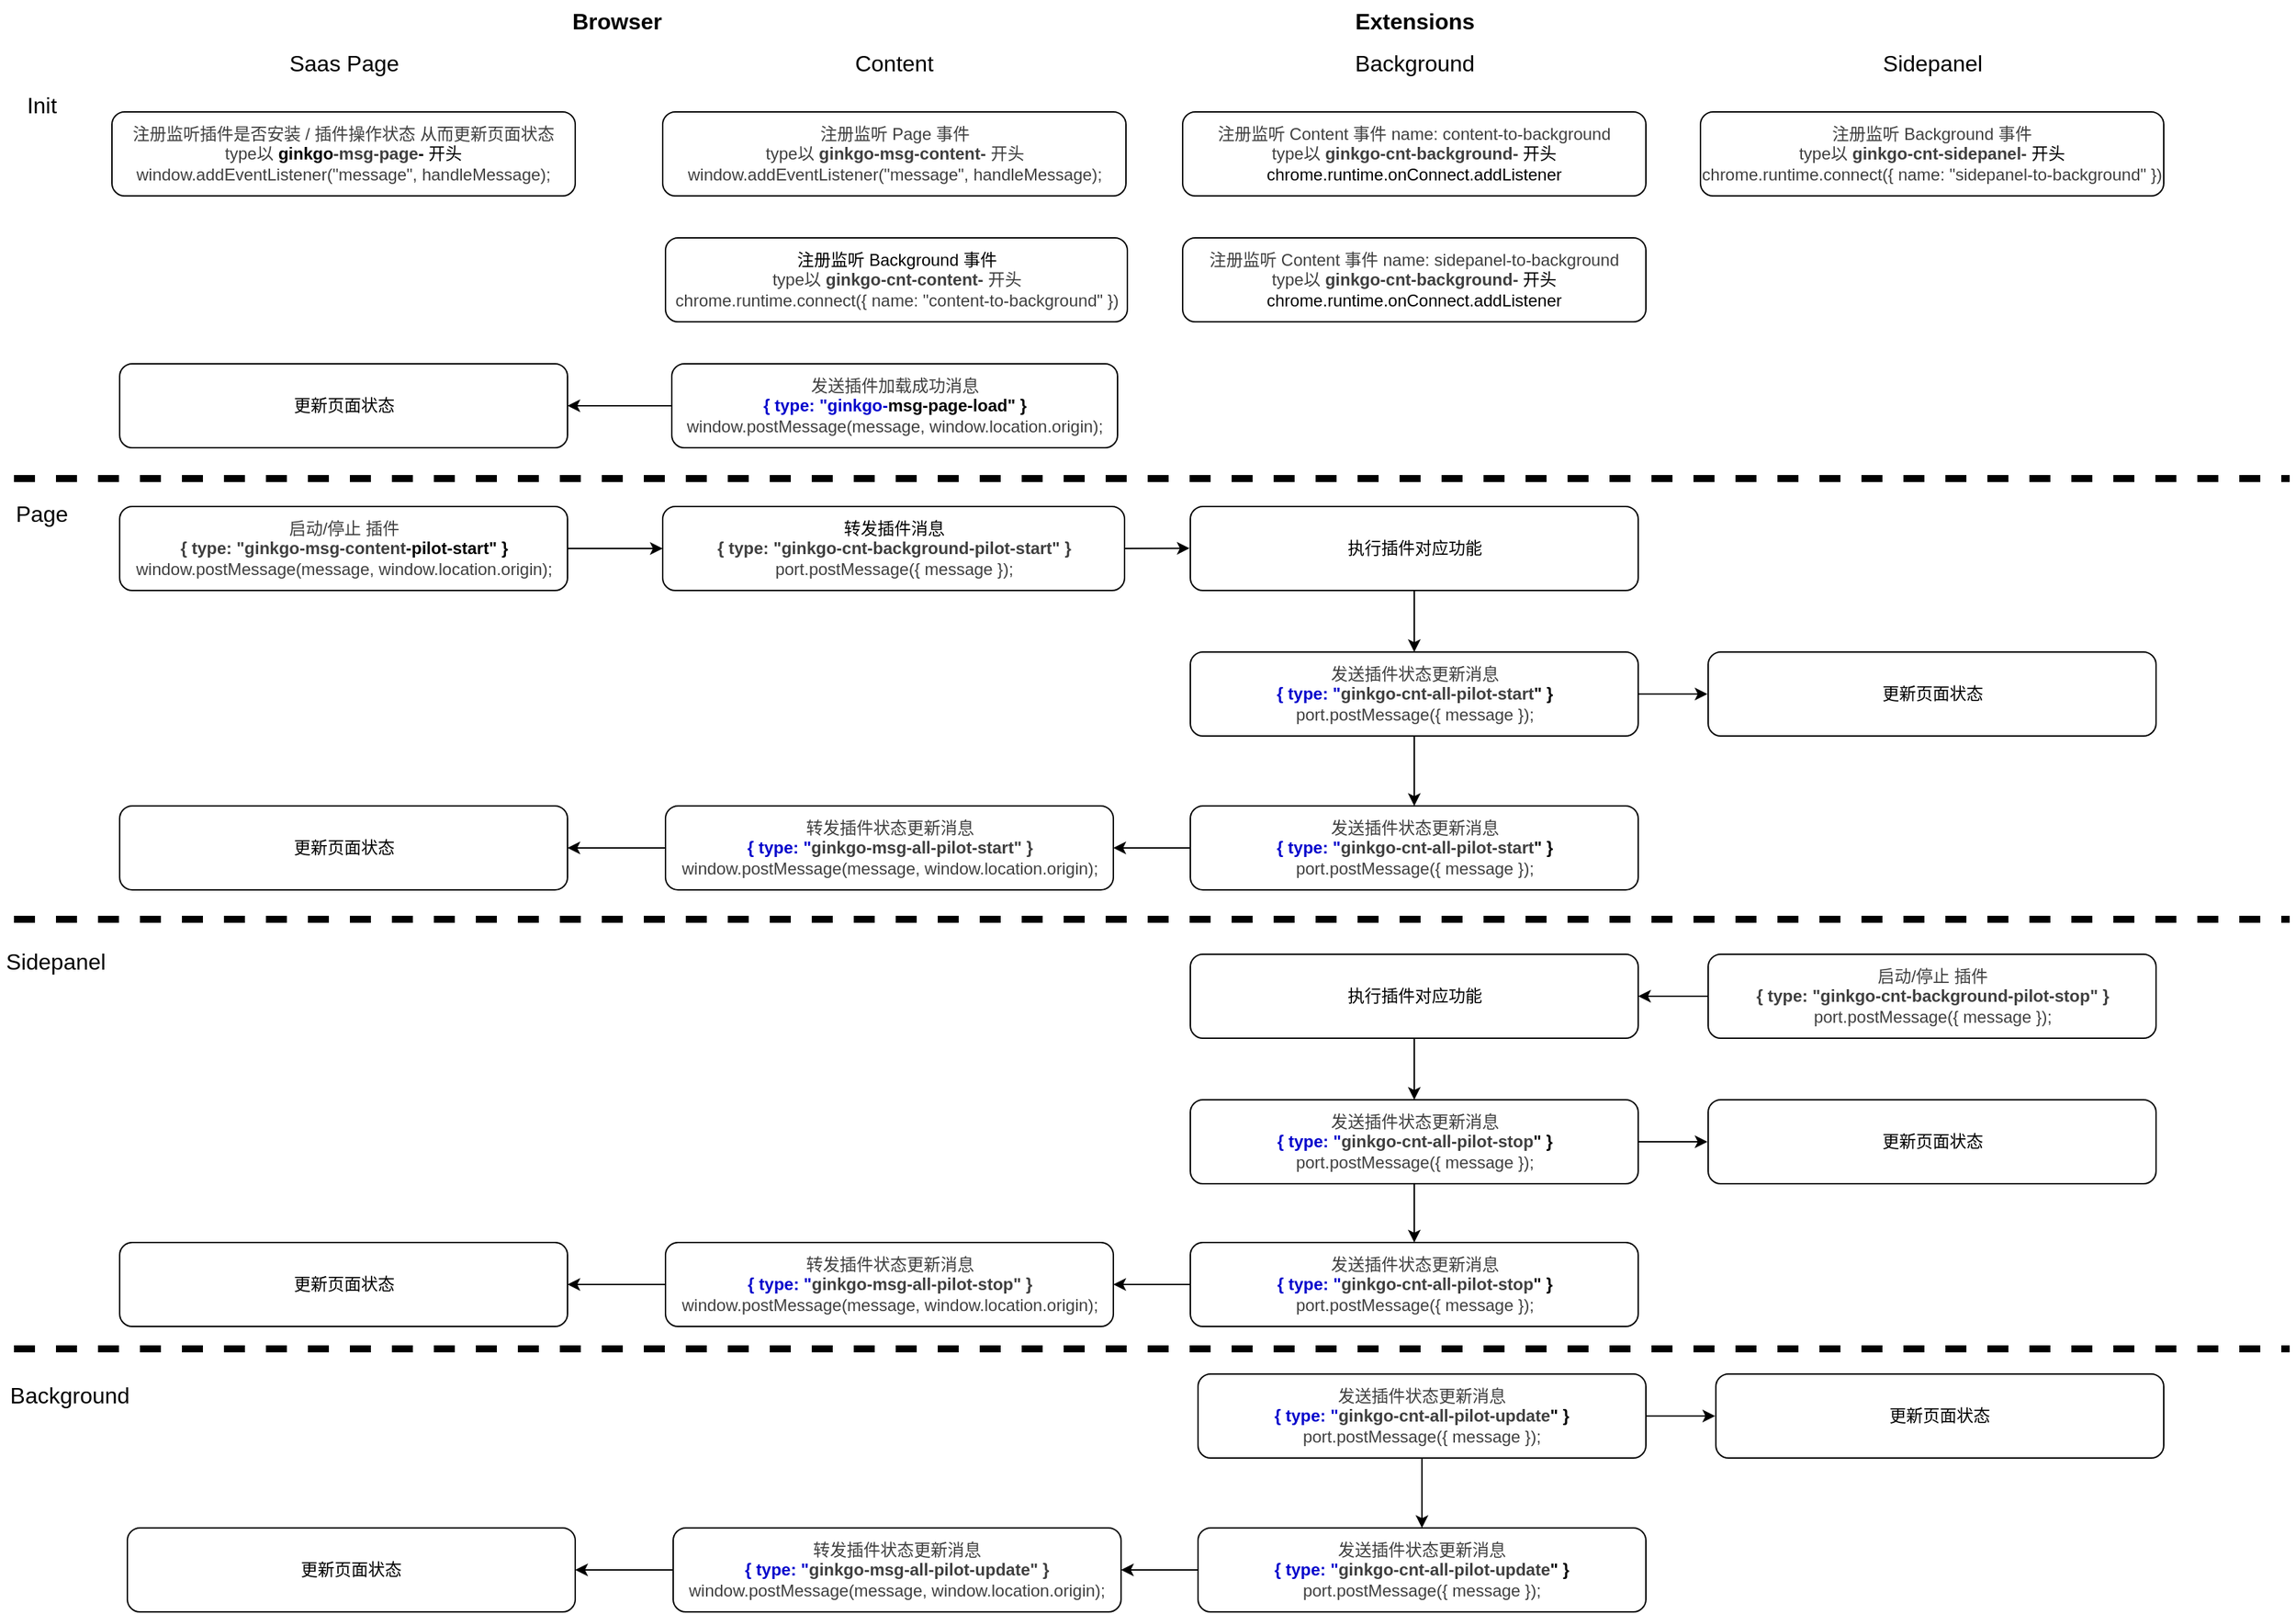 <mxfile>
    <diagram id="raBLTEfR7dI8Dt4Dc0CI" name="Page-1">
        <mxGraphModel dx="851" dy="786" grid="1" gridSize="10" guides="1" tooltips="1" connect="1" arrows="1" fold="1" page="1" pageScale="1" pageWidth="827" pageHeight="1169" math="0" shadow="0">
            <root>
                <mxCell id="0"/>
                <mxCell id="1" parent="0"/>
                <mxCell id="2" value="&lt;font style=&quot;font-size: 16px;&quot;&gt;Saas Page&lt;/font&gt;" style="text;html=1;align=center;verticalAlign=middle;whiteSpace=wrap;rounded=0;" parent="1" vertex="1">
                    <mxGeometry x="185.5" y="38" width="120" height="30" as="geometry"/>
                </mxCell>
                <mxCell id="3" value="&lt;font style=&quot;font-size: 16px;&quot;&gt;Background&lt;/font&gt;" style="text;html=1;align=center;verticalAlign=middle;whiteSpace=wrap;rounded=0;" parent="1" vertex="1">
                    <mxGeometry x="955.5" y="38" width="110" height="30" as="geometry"/>
                </mxCell>
                <mxCell id="4" value="&lt;font style=&quot;font-size: 16px;&quot;&gt;Content&lt;/font&gt;" style="text;html=1;align=center;verticalAlign=middle;whiteSpace=wrap;rounded=0;" parent="1" vertex="1">
                    <mxGeometry x="583.5" y="38" width="110" height="30" as="geometry"/>
                </mxCell>
                <mxCell id="6" value="&lt;div&gt;&lt;span style=&quot;color: rgb(63, 63, 63);&quot;&gt;&lt;font&gt;注册监听 Page 事件&lt;/font&gt;&lt;/span&gt;&lt;/div&gt;&lt;div&gt;&lt;span style=&quot;color: rgb(63, 63, 63);&quot;&gt;&lt;font&gt;&lt;span style=&quot;color: rgb(63, 63, 63);&quot;&gt;type以&amp;nbsp;&lt;/span&gt;&lt;b style=&quot;color: rgb(63, 63, 63); background-color: transparent;&quot;&gt;ginkgo&lt;/b&gt;&lt;/font&gt;&lt;/span&gt;&lt;b style=&quot;background-color: transparent; color: rgb(63, 63, 63);&quot;&gt;-&lt;/b&gt;&lt;b style=&quot;background-color: transparent; color: rgb(63, 63, 63);&quot;&gt;msg-&lt;/b&gt;&lt;span style=&quot;background-color: transparent; color: rgb(63, 63, 63);&quot;&gt;&lt;b style=&quot;color: rgb(63, 63, 63);&quot;&gt;content&lt;/b&gt;&lt;/span&gt;&lt;b style=&quot;background-color: transparent; color: rgb(63, 63, 63);&quot;&gt;-&lt;/b&gt;&lt;span style=&quot;background-color: transparent; color: rgb(63, 63, 63);&quot;&gt;&amp;nbsp;开头&lt;/span&gt;&lt;/div&gt;&lt;span style=&quot;color: rgb(63, 63, 63);&quot;&gt;&lt;font&gt;window.addEventListener(&quot;message&quot;, handleMessage);&lt;/font&gt;&lt;/span&gt;" style="rounded=1;whiteSpace=wrap;html=1;" parent="1" vertex="1">
                    <mxGeometry x="473.5" y="88" width="331" height="60" as="geometry"/>
                </mxCell>
                <mxCell id="26" style="edgeStyle=none;html=1;exitX=1;exitY=0.5;exitDx=0;exitDy=0;entryX=0;entryY=0.5;entryDx=0;entryDy=0;" parent="1" source="8" target="25" edge="1">
                    <mxGeometry relative="1" as="geometry"/>
                </mxCell>
                <mxCell id="8" value="&lt;div&gt;&lt;span style=&quot;color: rgb(63, 63, 63);&quot;&gt;&lt;font&gt;启动/停止 插件&lt;/font&gt;&lt;/span&gt;&lt;/div&gt;&lt;div&gt;&lt;span style=&quot;color: rgb(63, 63, 63);&quot;&gt;&lt;font&gt;&lt;b&gt;{ type: &quot;ginkgo&lt;/b&gt;&lt;/font&gt;&lt;/span&gt;&lt;b style=&quot;background-color: transparent; color: rgb(63, 63, 63);&quot;&gt;-msg&lt;/b&gt;&lt;b style=&quot;background-color: transparent; color: rgb(63, 63, 63);&quot;&gt;-content&lt;/b&gt;&lt;b style=&quot;background-color: transparent;&quot;&gt;-&lt;/b&gt;&lt;span style=&quot;background-color: transparent;&quot;&gt;&lt;b&gt;pilot-&lt;/b&gt;&lt;/span&gt;&lt;b style=&quot;background-color: transparent;&quot;&gt;start&quot; }&lt;/b&gt;&lt;/div&gt;&lt;span style=&quot;color: rgb(63, 63, 63);&quot;&gt;&lt;font&gt;window.postMessage(message, window.location.origin);&lt;/font&gt;&lt;/span&gt;" style="rounded=1;whiteSpace=wrap;html=1;" parent="1" vertex="1">
                    <mxGeometry x="85.5" y="370" width="320" height="60" as="geometry"/>
                </mxCell>
                <mxCell id="9" value="&lt;div&gt;&lt;span style=&quot;color: rgb(63, 63, 63);&quot;&gt;&lt;font&gt;注册监听插件是否安装 / 插件操作状态 从而更新页面状态&lt;/font&gt;&lt;/span&gt;&lt;/div&gt;&lt;div&gt;&lt;span style=&quot;color: rgb(63, 63, 63);&quot;&gt;&lt;font&gt;type以&amp;nbsp;&lt;/font&gt;&lt;/span&gt;&lt;b style=&quot;background-color: transparent;&quot;&gt;ginkgo&lt;/b&gt;&lt;b style=&quot;background-color: transparent; color: rgb(63, 63, 63);&quot;&gt;-msg&lt;/b&gt;&lt;b style=&quot;background-color: transparent; color: rgb(63, 63, 63);&quot;&gt;-page&lt;/b&gt;&lt;b style=&quot;background-color: transparent;&quot;&gt;-&lt;/b&gt;&lt;span style=&quot;background-color: transparent;&quot;&gt;&amp;nbsp;开头&lt;/span&gt;&lt;/div&gt;&lt;span style=&quot;color: rgb(63, 63, 63);&quot;&gt;&lt;font&gt;window.addEventListener(&quot;message&quot;, handleMessage);&lt;/font&gt;&lt;/span&gt;" style="rounded=1;whiteSpace=wrap;html=1;" parent="1" vertex="1">
                    <mxGeometry x="80" y="88" width="331" height="60" as="geometry"/>
                </mxCell>
                <mxCell id="10" value="&lt;div&gt;注册监听 Background 事件&lt;/div&gt;&lt;div&gt;&lt;span style=&quot;color: rgb(63, 63, 63);&quot;&gt;type以&amp;nbsp;&lt;/span&gt;&lt;b style=&quot;background-color: transparent; color: rgb(63, 63, 63);&quot;&gt;ginkgo&lt;/b&gt;&lt;b style=&quot;background-color: transparent; color: rgb(63, 63, 63);&quot;&gt;-&lt;/b&gt;&lt;b style=&quot;background-color: transparent; color: rgb(63, 63, 63);&quot;&gt;cnt-&lt;/b&gt;&lt;b style=&quot;background-color: transparent; color: rgb(63, 63, 63);&quot;&gt;content&lt;/b&gt;&lt;b style=&quot;background-color: transparent; color: rgb(63, 63, 63);&quot;&gt;-&lt;/b&gt;&lt;span style=&quot;background-color: transparent; color: rgb(63, 63, 63);&quot;&gt;&amp;nbsp;开头&lt;/span&gt;&lt;/div&gt;&lt;span style=&quot;color: rgb(63, 63, 63);&quot;&gt;&lt;font&gt;chrome.runtime.connect({ name: &quot;content-to-background&quot; })&lt;/font&gt;&lt;/span&gt;" style="rounded=1;whiteSpace=wrap;html=1;" parent="1" vertex="1">
                    <mxGeometry x="475.5" y="178" width="330" height="60" as="geometry"/>
                </mxCell>
                <mxCell id="13" style="edgeStyle=none;html=1;exitX=0;exitY=0.5;exitDx=0;exitDy=0;entryX=1;entryY=0.5;entryDx=0;entryDy=0;" parent="1" source="14" target="15" edge="1">
                    <mxGeometry relative="1" as="geometry"/>
                </mxCell>
                <mxCell id="14" value="&lt;div&gt;&lt;span style=&quot;color: rgb(63, 63, 63);&quot;&gt;&lt;font&gt;发送插件加载成功消息&lt;/font&gt;&lt;/span&gt;&lt;/div&gt;&lt;div&gt;&lt;font style=&quot;color: rgb(0, 0, 204);&quot;&gt;&lt;font style=&quot;color: rgb(0, 0, 204);&quot;&gt;&lt;b style=&quot;&quot;&gt;{ type: &quot;ginkgo&lt;/b&gt;&lt;/font&gt;&lt;b style=&quot;background-color: transparent;&quot;&gt;-&lt;/b&gt;&lt;/font&gt;&lt;b style=&quot;background-color: transparent;&quot;&gt;msg-&lt;/b&gt;&lt;b style=&quot;background-color: transparent;&quot;&gt;page&lt;/b&gt;&lt;b style=&quot;background-color: transparent;&quot;&gt;-load&quot; }&lt;/b&gt;&lt;/div&gt;&lt;span style=&quot;color: rgb(63, 63, 63);&quot;&gt;&lt;font&gt;window.postMessage(message, window.location.origin);&lt;/font&gt;&lt;/span&gt;" style="rounded=1;whiteSpace=wrap;html=1;" parent="1" vertex="1">
                    <mxGeometry x="480" y="268" width="318.5" height="60" as="geometry"/>
                </mxCell>
                <mxCell id="15" value="&lt;div&gt;更新页面状态&lt;/div&gt;" style="rounded=1;whiteSpace=wrap;html=1;" parent="1" vertex="1">
                    <mxGeometry x="85.5" y="268" width="320" height="60" as="geometry"/>
                </mxCell>
                <mxCell id="17" value="&lt;font style=&quot;font-size: 16px;&quot;&gt;Extensions&lt;/font&gt;" style="text;html=1;align=center;verticalAlign=middle;whiteSpace=wrap;rounded=0;fontStyle=1" parent="1" vertex="1">
                    <mxGeometry x="955.5" y="8" width="110" height="30" as="geometry"/>
                </mxCell>
                <mxCell id="18" value="&lt;font style=&quot;font-size: 16px;&quot;&gt;Browser&lt;/font&gt;" style="text;html=1;align=center;verticalAlign=middle;whiteSpace=wrap;rounded=0;fontStyle=1" parent="1" vertex="1">
                    <mxGeometry x="411" y="8" width="60" height="30" as="geometry"/>
                </mxCell>
                <mxCell id="19" value="&lt;font style=&quot;font-size: 16px;&quot;&gt;Sidepanel&lt;/font&gt;" style="text;html=1;align=center;verticalAlign=middle;whiteSpace=wrap;rounded=0;" parent="1" vertex="1">
                    <mxGeometry x="1325.5" y="38" width="110" height="30" as="geometry"/>
                </mxCell>
                <mxCell id="20" value="&lt;div&gt;&lt;span style=&quot;color: rgb(63, 63, 63);&quot;&gt;&lt;font&gt;注册监听 Content 事件 name: content-to-background&lt;/font&gt;&lt;/span&gt;&lt;/div&gt;&lt;div&gt;&lt;span style=&quot;color: rgb(63, 63, 63);&quot;&gt;&lt;font&gt;&lt;span style=&quot;color: rgb(63, 63, 63);&quot;&gt;type以&amp;nbsp;&lt;/span&gt;&lt;span style=&quot;color: rgb(63, 63, 63); background-color: transparent;&quot;&gt;&lt;b style=&quot;color: rgb(63, 63, 63);&quot;&gt;ginkgo&lt;/b&gt;&lt;b style=&quot;background-color: transparent; color: rgb(63, 63, 63);&quot;&gt;-&lt;/b&gt;&lt;/span&gt;&lt;/font&gt;&lt;/span&gt;&lt;b style=&quot;background-color: transparent; color: rgb(63, 63, 63);&quot;&gt;cnt-&lt;/b&gt;&lt;b style=&quot;background-color: transparent; color: rgb(63, 63, 63);&quot;&gt;background&lt;/b&gt;&lt;b style=&quot;background-color: transparent; color: rgb(63, 63, 63);&quot;&gt;-&lt;/b&gt;&lt;span style=&quot;background-color: transparent;&quot;&gt;&amp;nbsp;开头&lt;/span&gt;&lt;/div&gt;&lt;div&gt;chrome.runtime.onConnect.addListener&lt;/div&gt;" style="rounded=1;whiteSpace=wrap;html=1;" parent="1" vertex="1">
                    <mxGeometry x="845" y="88" width="331" height="60" as="geometry"/>
                </mxCell>
                <mxCell id="24" value="" style="endArrow=none;dashed=1;html=1;strokeWidth=5;" parent="1" edge="1">
                    <mxGeometry width="50" height="50" relative="1" as="geometry">
                        <mxPoint x="10" y="350" as="sourcePoint"/>
                        <mxPoint x="1636" y="350" as="targetPoint"/>
                    </mxGeometry>
                </mxCell>
                <mxCell id="32" style="edgeStyle=none;html=1;exitX=1;exitY=0.5;exitDx=0;exitDy=0;" parent="1" source="25" edge="1">
                    <mxGeometry relative="1" as="geometry">
                        <mxPoint x="850" y="399.846" as="targetPoint"/>
                    </mxGeometry>
                </mxCell>
                <mxCell id="25" value="&lt;div&gt;转发插件消息&lt;/div&gt;&lt;div&gt;&lt;font style=&quot;color: rgb(0, 0, 204);&quot;&gt;&lt;b style=&quot;color: rgb(63, 63, 63);&quot;&gt;{ type: &quot;ginkgo&lt;/b&gt;&lt;b style=&quot;background-color: transparent; color: rgb(63, 63, 63);&quot;&gt;-&lt;/b&gt;&lt;/font&gt;&lt;b style=&quot;background-color: transparent; color: rgb(63, 63, 63);&quot;&gt;cnt-&lt;/b&gt;&lt;b style=&quot;background-color: transparent; color: rgb(63, 63, 63);&quot;&gt;background&lt;/b&gt;&lt;b style=&quot;background-color: transparent; color: rgb(63, 63, 63);&quot;&gt;-&lt;/b&gt;&lt;b style=&quot;background-color: transparent; color: rgb(63, 63, 63);&quot;&gt;pilot-&lt;/b&gt;&lt;b style=&quot;background-color: transparent; color: rgb(63, 63, 63);&quot;&gt;start&quot; }&lt;/b&gt;&lt;/div&gt;&lt;span style=&quot;color: rgb(63, 63, 63);&quot;&gt;&lt;font&gt;port.postMessage({ message });&lt;/font&gt;&lt;/span&gt;" style="rounded=1;whiteSpace=wrap;html=1;" parent="1" vertex="1">
                    <mxGeometry x="473.5" y="370" width="330" height="60" as="geometry"/>
                </mxCell>
                <mxCell id="42" style="edgeStyle=none;html=1;exitX=0.5;exitY=1;exitDx=0;exitDy=0;entryX=0.5;entryY=0;entryDx=0;entryDy=0;" parent="1" source="27" target="39" edge="1">
                    <mxGeometry relative="1" as="geometry"/>
                </mxCell>
                <mxCell id="44" style="edgeStyle=none;html=1;exitX=1;exitY=0.5;exitDx=0;exitDy=0;" parent="1" source="27" edge="1">
                    <mxGeometry relative="1" as="geometry">
                        <mxPoint x="1225.5" y="1020" as="targetPoint"/>
                    </mxGeometry>
                </mxCell>
                <mxCell id="27" value="&lt;div&gt;&lt;span style=&quot;color: rgb(63, 63, 63);&quot;&gt;&lt;font&gt;发送插件状态更新消息&lt;/font&gt;&lt;/span&gt;&lt;/div&gt;&lt;div&gt;&lt;font style=&quot;color: rgb(0, 0, 204);&quot;&gt;&lt;font style=&quot;color: rgb(0, 0, 204);&quot;&gt;&lt;b style=&quot;&quot;&gt;{ type: &quot;&lt;/b&gt;&lt;/font&gt;&lt;b style=&quot;background-color: transparent; color: rgb(63, 63, 63);&quot;&gt;&lt;b style=&quot;color: rgb(63, 63, 63);&quot;&gt;ginkgo&lt;/b&gt;&lt;b style=&quot;background-color: transparent; color: rgb(63, 63, 63);&quot;&gt;-&lt;/b&gt;&lt;/b&gt;&lt;/font&gt;&lt;b style=&quot;background-color: transparent; color: rgb(63, 63, 63);&quot;&gt;&lt;b style=&quot;background-color: transparent; color: rgb(63, 63, 63);&quot;&gt;cnt&lt;/b&gt;-all&lt;/b&gt;&lt;b style=&quot;background-color: transparent; color: rgb(63, 63, 63);&quot;&gt;&lt;b style=&quot;background-color: transparent; color: rgb(63, 63, 63);&quot;&gt;-&lt;/b&gt;&lt;/b&gt;&lt;b style=&quot;background-color: transparent; color: rgb(63, 63, 63);&quot;&gt;pilot-update&lt;/b&gt;&lt;b style=&quot;background-color: transparent;&quot;&gt;&quot; }&lt;/b&gt;&lt;/div&gt;&lt;span style=&quot;color: rgb(63, 63, 63);&quot;&gt;port.postMessage({ message });&lt;/span&gt;" style="rounded=1;whiteSpace=wrap;html=1;" parent="1" vertex="1">
                    <mxGeometry x="856" y="990" width="320" height="60" as="geometry"/>
                </mxCell>
                <mxCell id="57" style="edgeStyle=none;html=1;exitX=0.5;exitY=1;exitDx=0;exitDy=0;entryX=0.5;entryY=0;entryDx=0;entryDy=0;" parent="1" source="31" target="49" edge="1">
                    <mxGeometry relative="1" as="geometry"/>
                </mxCell>
                <mxCell id="31" value="执行插件对应功能" style="rounded=1;whiteSpace=wrap;html=1;" parent="1" vertex="1">
                    <mxGeometry x="850.5" y="370" width="320" height="60" as="geometry"/>
                </mxCell>
                <mxCell id="35" value="&lt;div&gt;更新页面状态&lt;/div&gt;" style="rounded=1;whiteSpace=wrap;html=1;" parent="1" vertex="1">
                    <mxGeometry x="1226" y="990" width="320" height="60" as="geometry"/>
                </mxCell>
                <mxCell id="37" style="edgeStyle=none;html=1;exitX=0;exitY=0.5;exitDx=0;exitDy=0;entryX=1;entryY=0.5;entryDx=0;entryDy=0;" parent="1" source="39" target="40" edge="1">
                    <mxGeometry relative="1" as="geometry"/>
                </mxCell>
                <mxCell id="38" style="edgeStyle=none;html=1;exitX=0;exitY=0.5;exitDx=0;exitDy=0;entryX=1;entryY=0.5;entryDx=0;entryDy=0;" parent="1" source="40" target="41" edge="1">
                    <mxGeometry relative="1" as="geometry"/>
                </mxCell>
                <mxCell id="39" value="&lt;div&gt;&lt;span style=&quot;color: rgb(63, 63, 63);&quot;&gt;&lt;font&gt;发送插件状态更新消息&lt;/font&gt;&lt;/span&gt;&lt;/div&gt;&lt;div&gt;&lt;font style=&quot;color: rgb(0, 0, 204);&quot;&gt;&lt;font style=&quot;color: rgb(0, 0, 204);&quot;&gt;&lt;b style=&quot;&quot;&gt;{ type: &quot;&lt;/b&gt;&lt;/font&gt;&lt;b style=&quot;background-color: transparent; color: rgb(63, 63, 63);&quot;&gt;ginkgo&lt;/b&gt;&lt;b style=&quot;background-color: transparent; color: rgb(63, 63, 63);&quot;&gt;-&lt;/b&gt;&lt;/font&gt;&lt;b style=&quot;background-color: transparent; color: rgb(63, 63, 63);&quot;&gt;cnt-all&lt;/b&gt;&lt;b style=&quot;background-color: transparent; color: rgb(63, 63, 63);&quot;&gt;-&lt;/b&gt;&lt;b style=&quot;background-color: transparent; color: rgb(63, 63, 63);&quot;&gt;pilot-update&lt;/b&gt;&lt;b style=&quot;background-color: transparent;&quot;&gt;&quot; }&lt;/b&gt;&lt;/div&gt;&lt;span style=&quot;color: rgb(63, 63, 63);&quot;&gt;port.postMessage({ message });&lt;/span&gt;" style="rounded=1;whiteSpace=wrap;html=1;" parent="1" vertex="1">
                    <mxGeometry x="856" y="1100" width="320" height="60" as="geometry"/>
                </mxCell>
                <mxCell id="40" value="&lt;div&gt;&lt;font style=&quot;background-color: transparent; color: rgb(0, 0, 204);&quot;&gt;&lt;span style=&quot;color: rgb(63, 63, 63); background-color: transparent;&quot;&gt;转发插件状态更新消息&lt;/span&gt;&lt;/font&gt;&lt;/div&gt;&lt;div&gt;&lt;font style=&quot;color: rgb(0, 0, 204);&quot;&gt;&lt;font style=&quot;color: rgb(0, 0, 204);&quot;&gt;&lt;b style=&quot;&quot;&gt;{ type: &quot;&lt;/b&gt;&lt;/font&gt;&lt;b style=&quot;background-color: transparent; color: rgb(63, 63, 63);&quot;&gt;ginkgo&lt;/b&gt;&lt;b style=&quot;background-color: transparent; color: rgb(63, 63, 63);&quot;&gt;-&lt;/b&gt;&lt;/font&gt;&lt;b style=&quot;background-color: transparent; color: rgb(63, 63, 63);&quot;&gt;msg-&lt;/b&gt;&lt;b style=&quot;background-color: transparent; color: rgb(63, 63, 63);&quot;&gt;all&lt;/b&gt;&lt;b style=&quot;background-color: transparent; color: rgb(63, 63, 63);&quot;&gt;-&lt;/b&gt;&lt;b style=&quot;background-color: transparent; color: rgb(63, 63, 63);&quot;&gt;pilot-update&lt;/b&gt;&lt;b style=&quot;background-color: transparent; color: rgb(63, 63, 63);&quot;&gt;&quot; }&lt;/b&gt;&lt;/div&gt;&lt;span style=&quot;color: rgb(63, 63, 63);&quot;&gt;&lt;font&gt;window.postMessage(message, window.location.origin);&lt;/font&gt;&lt;/span&gt;" style="rounded=1;whiteSpace=wrap;html=1;" parent="1" vertex="1">
                    <mxGeometry x="481" y="1100" width="320" height="60" as="geometry"/>
                </mxCell>
                <mxCell id="41" value="&lt;div&gt;更新页面状态&lt;/div&gt;" style="rounded=1;whiteSpace=wrap;html=1;" parent="1" vertex="1">
                    <mxGeometry x="91" y="1100" width="320" height="60" as="geometry"/>
                </mxCell>
                <mxCell id="43" value="&lt;div&gt;&lt;span style=&quot;color: rgb(63, 63, 63);&quot;&gt;&lt;font&gt;注册监听 Background 事件&lt;/font&gt;&lt;/span&gt;&lt;/div&gt;&lt;div&gt;&lt;span style=&quot;color: rgb(63, 63, 63);&quot;&gt;&lt;font&gt;&lt;span style=&quot;color: rgb(63, 63, 63);&quot;&gt;type以&amp;nbsp;&lt;/span&gt;&lt;span style=&quot;color: rgb(63, 63, 63); background-color: transparent;&quot;&gt;&lt;b style=&quot;color: rgb(63, 63, 63);&quot;&gt;ginkgo&lt;/b&gt;&lt;b style=&quot;background-color: transparent; color: rgb(63, 63, 63);&quot;&gt;-&lt;/b&gt;&lt;/span&gt;&lt;/font&gt;&lt;/span&gt;&lt;b style=&quot;background-color: transparent; color: rgb(63, 63, 63);&quot;&gt;cnt-&lt;/b&gt;&lt;b style=&quot;background-color: transparent; color: rgb(63, 63, 63);&quot;&gt;sidepanel&lt;/b&gt;&lt;b style=&quot;background-color: transparent; color: rgb(63, 63, 63);&quot;&gt;-&lt;/b&gt;&lt;span style=&quot;background-color: transparent;&quot;&gt;&amp;nbsp;开头&lt;/span&gt;&lt;/div&gt;&lt;div&gt;&lt;span style=&quot;color: rgb(63, 63, 63);&quot;&gt;chrome.runtime.connect({ name: &quot;sidepanel-to-background&quot; })&lt;/span&gt;&lt;/div&gt;" style="rounded=1;whiteSpace=wrap;html=1;" parent="1" vertex="1">
                    <mxGeometry x="1215" y="88" width="331" height="60" as="geometry"/>
                </mxCell>
                <mxCell id="45" value="" style="endArrow=none;dashed=1;html=1;strokeWidth=5;" parent="1" edge="1">
                    <mxGeometry width="50" height="50" relative="1" as="geometry">
                        <mxPoint x="10" y="972" as="sourcePoint"/>
                        <mxPoint x="1636" y="972" as="targetPoint"/>
                    </mxGeometry>
                </mxCell>
                <mxCell id="46" value="" style="endArrow=none;dashed=1;html=1;strokeWidth=5;" parent="1" edge="1">
                    <mxGeometry width="50" height="50" relative="1" as="geometry">
                        <mxPoint x="10" y="665" as="sourcePoint"/>
                        <mxPoint x="1636" y="665" as="targetPoint"/>
                    </mxGeometry>
                </mxCell>
                <mxCell id="47" style="edgeStyle=none;html=1;exitX=0.5;exitY=1;exitDx=0;exitDy=0;entryX=0.5;entryY=0;entryDx=0;entryDy=0;" parent="1" source="49" target="53" edge="1">
                    <mxGeometry relative="1" as="geometry"/>
                </mxCell>
                <mxCell id="48" style="edgeStyle=none;html=1;exitX=1;exitY=0.5;exitDx=0;exitDy=0;" parent="1" source="49" edge="1">
                    <mxGeometry relative="1" as="geometry">
                        <mxPoint x="1220" y="504" as="targetPoint"/>
                    </mxGeometry>
                </mxCell>
                <mxCell id="49" value="&lt;div&gt;&lt;span style=&quot;color: rgb(63, 63, 63);&quot;&gt;&lt;font&gt;发送插件状态更新消息&lt;/font&gt;&lt;/span&gt;&lt;/div&gt;&lt;div&gt;&lt;font style=&quot;color: rgb(0, 0, 204);&quot;&gt;&lt;font style=&quot;color: rgb(0, 0, 204);&quot;&gt;&lt;b style=&quot;&quot;&gt;{ type: &quot;&lt;/b&gt;&lt;/font&gt;&lt;b style=&quot;background-color: transparent; color: rgb(63, 63, 63);&quot;&gt;&lt;b style=&quot;color: rgb(63, 63, 63);&quot;&gt;ginkgo&lt;/b&gt;&lt;b style=&quot;background-color: transparent; color: rgb(63, 63, 63);&quot;&gt;-&lt;/b&gt;&lt;/b&gt;&lt;/font&gt;&lt;b style=&quot;background-color: transparent; color: rgb(63, 63, 63);&quot;&gt;&lt;b style=&quot;background-color: transparent; color: rgb(63, 63, 63);&quot;&gt;cnt&lt;/b&gt;-all&lt;/b&gt;&lt;b style=&quot;background-color: transparent; color: rgb(63, 63, 63);&quot;&gt;&lt;b style=&quot;background-color: transparent; color: rgb(63, 63, 63);&quot;&gt;-&lt;/b&gt;&lt;/b&gt;&lt;b style=&quot;background-color: transparent; color: rgb(63, 63, 63);&quot;&gt;pilot-&lt;/b&gt;&lt;b style=&quot;background-color: transparent; color: rgb(63, 63, 63);&quot;&gt;start&lt;/b&gt;&lt;b style=&quot;background-color: transparent;&quot;&gt;&quot; }&lt;/b&gt;&lt;/div&gt;&lt;span style=&quot;color: rgb(63, 63, 63);&quot;&gt;port.postMessage({ message });&lt;/span&gt;" style="rounded=1;whiteSpace=wrap;html=1;" parent="1" vertex="1">
                    <mxGeometry x="850.5" y="474" width="320" height="60" as="geometry"/>
                </mxCell>
                <mxCell id="50" value="&lt;div&gt;更新页面状态&lt;/div&gt;" style="rounded=1;whiteSpace=wrap;html=1;" parent="1" vertex="1">
                    <mxGeometry x="1220.5" y="474" width="320" height="60" as="geometry"/>
                </mxCell>
                <mxCell id="51" style="edgeStyle=none;html=1;exitX=0;exitY=0.5;exitDx=0;exitDy=0;entryX=1;entryY=0.5;entryDx=0;entryDy=0;" parent="1" source="53" target="54" edge="1">
                    <mxGeometry relative="1" as="geometry"/>
                </mxCell>
                <mxCell id="52" style="edgeStyle=none;html=1;exitX=0;exitY=0.5;exitDx=0;exitDy=0;entryX=1;entryY=0.5;entryDx=0;entryDy=0;" parent="1" source="54" target="55" edge="1">
                    <mxGeometry relative="1" as="geometry"/>
                </mxCell>
                <mxCell id="53" value="&lt;div&gt;&lt;span style=&quot;color: rgb(63, 63, 63);&quot;&gt;&lt;font&gt;发送插件状态更新消息&lt;/font&gt;&lt;/span&gt;&lt;/div&gt;&lt;div&gt;&lt;font style=&quot;color: rgb(0, 0, 204);&quot;&gt;&lt;font style=&quot;color: rgb(0, 0, 204);&quot;&gt;&lt;b style=&quot;&quot;&gt;{ type: &quot;&lt;/b&gt;&lt;/font&gt;&lt;b style=&quot;background-color: transparent; color: rgb(63, 63, 63);&quot;&gt;ginkgo&lt;/b&gt;&lt;b style=&quot;background-color: transparent; color: rgb(63, 63, 63);&quot;&gt;-&lt;/b&gt;&lt;/font&gt;&lt;b style=&quot;background-color: transparent; color: rgb(63, 63, 63);&quot;&gt;cnt-all&lt;/b&gt;&lt;b style=&quot;background-color: transparent; color: rgb(63, 63, 63);&quot;&gt;-&lt;/b&gt;&lt;b style=&quot;background-color: transparent; color: rgb(63, 63, 63);&quot;&gt;pilot-&lt;/b&gt;&lt;b style=&quot;background-color: transparent; color: rgb(63, 63, 63);&quot;&gt;start&lt;/b&gt;&lt;b style=&quot;background-color: transparent;&quot;&gt;&quot; }&lt;/b&gt;&lt;/div&gt;&lt;span style=&quot;color: rgb(63, 63, 63);&quot;&gt;port.postMessage({ message });&lt;/span&gt;" style="rounded=1;whiteSpace=wrap;html=1;" parent="1" vertex="1">
                    <mxGeometry x="850.5" y="584" width="320" height="60" as="geometry"/>
                </mxCell>
                <mxCell id="54" value="&lt;div&gt;&lt;font style=&quot;background-color: transparent; color: rgb(0, 0, 204);&quot;&gt;&lt;span style=&quot;color: rgb(63, 63, 63); background-color: transparent;&quot;&gt;转发插件状态更新消息&lt;/span&gt;&lt;/font&gt;&lt;/div&gt;&lt;div&gt;&lt;font style=&quot;color: rgb(0, 0, 204);&quot;&gt;&lt;font style=&quot;color: rgb(0, 0, 204);&quot;&gt;&lt;b style=&quot;&quot;&gt;{ type: &quot;&lt;/b&gt;&lt;/font&gt;&lt;b style=&quot;background-color: transparent; color: rgb(63, 63, 63);&quot;&gt;ginkgo&lt;/b&gt;&lt;b style=&quot;background-color: transparent; color: rgb(63, 63, 63);&quot;&gt;-&lt;/b&gt;&lt;/font&gt;&lt;b style=&quot;background-color: transparent; color: rgb(63, 63, 63);&quot;&gt;msg-all&lt;/b&gt;&lt;b style=&quot;background-color: transparent; color: rgb(63, 63, 63);&quot;&gt;-&lt;/b&gt;&lt;b style=&quot;background-color: transparent; color: rgb(63, 63, 63);&quot;&gt;pilot-&lt;/b&gt;&lt;b style=&quot;background-color: transparent; color: rgb(63, 63, 63);&quot;&gt;&lt;b style=&quot;background-color: transparent; color: rgb(63, 63, 63);&quot;&gt;start&lt;/b&gt;&quot; }&lt;/b&gt;&lt;/div&gt;&lt;span style=&quot;color: rgb(63, 63, 63);&quot;&gt;&lt;font&gt;window.postMessage(message, window.location.origin);&lt;/font&gt;&lt;/span&gt;" style="rounded=1;whiteSpace=wrap;html=1;" parent="1" vertex="1">
                    <mxGeometry x="475.5" y="584" width="320" height="60" as="geometry"/>
                </mxCell>
                <mxCell id="55" value="&lt;div&gt;更新页面状态&lt;/div&gt;" style="rounded=1;whiteSpace=wrap;html=1;" parent="1" vertex="1">
                    <mxGeometry x="85.5" y="584" width="320" height="60" as="geometry"/>
                </mxCell>
                <mxCell id="73" style="edgeStyle=none;html=1;exitX=0;exitY=0.5;exitDx=0;exitDy=0;entryX=1;entryY=0.5;entryDx=0;entryDy=0;" parent="1" source="59" target="63" edge="1">
                    <mxGeometry relative="1" as="geometry"/>
                </mxCell>
                <mxCell id="59" value="&lt;div&gt;&lt;span style=&quot;color: rgb(63, 63, 63);&quot;&gt;&lt;font&gt;启动/停止 插件&lt;/font&gt;&lt;/span&gt;&lt;/div&gt;&lt;div&gt;&lt;div&gt;&lt;font style=&quot;color: rgb(0, 0, 204);&quot;&gt;&lt;b style=&quot;color: rgb(63, 63, 63);&quot;&gt;{ type: &quot;ginkgo&lt;/b&gt;&lt;b style=&quot;background-color: transparent; color: rgb(63, 63, 63);&quot;&gt;-&lt;/b&gt;&lt;/font&gt;&lt;b style=&quot;background-color: transparent; color: rgb(63, 63, 63);&quot;&gt;cnt-&lt;/b&gt;&lt;b style=&quot;background-color: transparent; color: rgb(63, 63, 63);&quot;&gt;background&lt;/b&gt;&lt;b style=&quot;background-color: transparent; color: rgb(63, 63, 63);&quot;&gt;-&lt;/b&gt;&lt;b style=&quot;background-color: transparent; color: rgb(63, 63, 63);&quot;&gt;pilot-&lt;/b&gt;&lt;b style=&quot;background-color: transparent; color: rgb(63, 63, 63);&quot;&gt;stop&quot; }&lt;/b&gt;&lt;/div&gt;&lt;span style=&quot;color: rgb(63, 63, 63);&quot;&gt;port.postMessage({ message });&lt;/span&gt;&lt;/div&gt;" style="rounded=1;whiteSpace=wrap;html=1;" parent="1" vertex="1">
                    <mxGeometry x="1220.5" y="690" width="320" height="60" as="geometry"/>
                </mxCell>
                <mxCell id="62" style="edgeStyle=none;html=1;exitX=0.5;exitY=1;exitDx=0;exitDy=0;entryX=0.5;entryY=0;entryDx=0;entryDy=0;" parent="1" source="63" target="66" edge="1">
                    <mxGeometry relative="1" as="geometry"/>
                </mxCell>
                <mxCell id="63" value="执行插件对应功能" style="rounded=1;whiteSpace=wrap;html=1;" parent="1" vertex="1">
                    <mxGeometry x="850.5" y="690" width="320" height="60" as="geometry"/>
                </mxCell>
                <mxCell id="64" style="edgeStyle=none;html=1;exitX=0.5;exitY=1;exitDx=0;exitDy=0;entryX=0.5;entryY=0;entryDx=0;entryDy=0;" parent="1" source="66" target="70" edge="1">
                    <mxGeometry relative="1" as="geometry"/>
                </mxCell>
                <mxCell id="65" style="edgeStyle=none;html=1;exitX=1;exitY=0.5;exitDx=0;exitDy=0;" parent="1" source="66" edge="1">
                    <mxGeometry relative="1" as="geometry">
                        <mxPoint x="1220" y="824" as="targetPoint"/>
                    </mxGeometry>
                </mxCell>
                <mxCell id="66" value="&lt;div&gt;&lt;span style=&quot;color: rgb(63, 63, 63);&quot;&gt;&lt;font&gt;发送插件状态更新消息&lt;/font&gt;&lt;/span&gt;&lt;/div&gt;&lt;div&gt;&lt;font style=&quot;color: rgb(0, 0, 204);&quot;&gt;&lt;font style=&quot;color: rgb(0, 0, 204);&quot;&gt;&lt;b style=&quot;&quot;&gt;{ type: &quot;&lt;/b&gt;&lt;/font&gt;&lt;b style=&quot;background-color: transparent; color: rgb(63, 63, 63);&quot;&gt;&lt;b style=&quot;color: rgb(63, 63, 63);&quot;&gt;ginkgo&lt;/b&gt;&lt;b style=&quot;background-color: transparent; color: rgb(63, 63, 63);&quot;&gt;-&lt;/b&gt;&lt;/b&gt;&lt;/font&gt;&lt;b style=&quot;background-color: transparent; color: rgb(63, 63, 63);&quot;&gt;&lt;b style=&quot;background-color: transparent; color: rgb(63, 63, 63);&quot;&gt;cnt&lt;/b&gt;-all&lt;/b&gt;&lt;b style=&quot;background-color: transparent; color: rgb(63, 63, 63);&quot;&gt;&lt;b style=&quot;background-color: transparent; color: rgb(63, 63, 63);&quot;&gt;-&lt;/b&gt;&lt;/b&gt;&lt;b style=&quot;background-color: transparent; color: rgb(63, 63, 63);&quot;&gt;pilot&lt;/b&gt;&lt;b style=&quot;background-color: transparent; color: rgb(63, 63, 63);&quot;&gt;-&lt;/b&gt;&lt;b style=&quot;background-color: transparent; color: rgb(63, 63, 63);&quot;&gt;stop&lt;/b&gt;&lt;b style=&quot;background-color: transparent;&quot;&gt;&quot; }&lt;/b&gt;&lt;/div&gt;&lt;span style=&quot;color: rgb(63, 63, 63);&quot;&gt;port.postMessage({ message });&lt;/span&gt;" style="rounded=1;whiteSpace=wrap;html=1;" parent="1" vertex="1">
                    <mxGeometry x="850.5" y="794" width="320" height="60" as="geometry"/>
                </mxCell>
                <mxCell id="67" value="&lt;div&gt;更新页面状态&lt;/div&gt;" style="rounded=1;whiteSpace=wrap;html=1;" parent="1" vertex="1">
                    <mxGeometry x="1220.5" y="794" width="320" height="60" as="geometry"/>
                </mxCell>
                <mxCell id="68" style="edgeStyle=none;html=1;exitX=0;exitY=0.5;exitDx=0;exitDy=0;entryX=1;entryY=0.5;entryDx=0;entryDy=0;" parent="1" source="70" target="71" edge="1">
                    <mxGeometry relative="1" as="geometry"/>
                </mxCell>
                <mxCell id="69" style="edgeStyle=none;html=1;exitX=0;exitY=0.5;exitDx=0;exitDy=0;entryX=1;entryY=0.5;entryDx=0;entryDy=0;" parent="1" source="71" target="72" edge="1">
                    <mxGeometry relative="1" as="geometry"/>
                </mxCell>
                <mxCell id="70" value="&lt;div&gt;&lt;span style=&quot;color: rgb(63, 63, 63);&quot;&gt;&lt;font&gt;发送插件状态更新消息&lt;/font&gt;&lt;/span&gt;&lt;/div&gt;&lt;div&gt;&lt;font style=&quot;color: rgb(0, 0, 204);&quot;&gt;&lt;font style=&quot;color: rgb(0, 0, 204);&quot;&gt;&lt;b style=&quot;&quot;&gt;{ type: &quot;&lt;/b&gt;&lt;/font&gt;&lt;b style=&quot;background-color: transparent; color: rgb(63, 63, 63);&quot;&gt;ginkgo&lt;/b&gt;&lt;b style=&quot;background-color: transparent; color: rgb(63, 63, 63);&quot;&gt;-&lt;/b&gt;&lt;/font&gt;&lt;b style=&quot;background-color: transparent; color: rgb(63, 63, 63);&quot;&gt;cnt-all&lt;/b&gt;&lt;b style=&quot;background-color: transparent; color: rgb(63, 63, 63);&quot;&gt;-&lt;/b&gt;&lt;b style=&quot;background-color: transparent; color: rgb(63, 63, 63);&quot;&gt;pilot-&lt;/b&gt;&lt;b style=&quot;background-color: transparent; color: rgb(63, 63, 63);&quot;&gt;stop&lt;/b&gt;&lt;b style=&quot;background-color: transparent;&quot;&gt;&quot; }&lt;/b&gt;&lt;/div&gt;&lt;span style=&quot;color: rgb(63, 63, 63);&quot;&gt;port.postMessage({ message });&lt;/span&gt;" style="rounded=1;whiteSpace=wrap;html=1;" parent="1" vertex="1">
                    <mxGeometry x="850.5" y="896" width="320" height="60" as="geometry"/>
                </mxCell>
                <mxCell id="71" value="&lt;div&gt;&lt;font style=&quot;background-color: transparent; color: rgb(0, 0, 204);&quot;&gt;&lt;span style=&quot;color: rgb(63, 63, 63); background-color: transparent;&quot;&gt;转发插件状态更新消息&lt;/span&gt;&lt;/font&gt;&lt;/div&gt;&lt;div&gt;&lt;font style=&quot;color: rgb(0, 0, 204);&quot;&gt;&lt;font style=&quot;color: rgb(0, 0, 204);&quot;&gt;&lt;b style=&quot;&quot;&gt;{ type: &quot;&lt;/b&gt;&lt;/font&gt;&lt;b style=&quot;background-color: transparent; color: rgb(63, 63, 63);&quot;&gt;ginkgo&lt;/b&gt;&lt;b style=&quot;background-color: transparent; color: rgb(63, 63, 63);&quot;&gt;-&lt;/b&gt;&lt;/font&gt;&lt;b style=&quot;background-color: transparent; color: rgb(63, 63, 63);&quot;&gt;msg-all&lt;/b&gt;&lt;b style=&quot;background-color: transparent; color: rgb(63, 63, 63);&quot;&gt;-&lt;/b&gt;&lt;b style=&quot;background-color: transparent; color: rgb(63, 63, 63);&quot;&gt;pilot-&lt;/b&gt;&lt;b style=&quot;background-color: transparent; color: rgb(63, 63, 63);&quot;&gt;&lt;b style=&quot;background-color: transparent; color: rgb(63, 63, 63);&quot;&gt;stop&lt;/b&gt;&quot; }&lt;/b&gt;&lt;/div&gt;&lt;span style=&quot;color: rgb(63, 63, 63);&quot;&gt;&lt;font&gt;window.postMessage(message, window.location.origin);&lt;/font&gt;&lt;/span&gt;" style="rounded=1;whiteSpace=wrap;html=1;" parent="1" vertex="1">
                    <mxGeometry x="475.5" y="896" width="320" height="60" as="geometry"/>
                </mxCell>
                <mxCell id="72" value="&lt;div&gt;更新页面状态&lt;/div&gt;" style="rounded=1;whiteSpace=wrap;html=1;" parent="1" vertex="1">
                    <mxGeometry x="85.5" y="896" width="320" height="60" as="geometry"/>
                </mxCell>
                <mxCell id="74" value="&lt;div&gt;&lt;span style=&quot;color: rgb(63, 63, 63);&quot;&gt;&lt;font&gt;注册监听 Content 事件&amp;nbsp;&lt;/font&gt;&lt;/span&gt;&lt;span style=&quot;color: rgb(63, 63, 63); background-color: transparent;&quot;&gt;name: sidepanel-to-background&lt;/span&gt;&lt;/div&gt;&lt;div&gt;&lt;span style=&quot;color: rgb(63, 63, 63);&quot;&gt;&lt;font&gt;&lt;span style=&quot;color: rgb(63, 63, 63);&quot;&gt;type以&amp;nbsp;&lt;/span&gt;&lt;span style=&quot;color: rgb(63, 63, 63); background-color: transparent;&quot;&gt;&lt;b style=&quot;color: rgb(63, 63, 63);&quot;&gt;ginkgo&lt;/b&gt;&lt;b style=&quot;background-color: transparent; color: rgb(63, 63, 63);&quot;&gt;-&lt;/b&gt;&lt;/span&gt;&lt;/font&gt;&lt;/span&gt;&lt;b style=&quot;background-color: transparent; color: rgb(63, 63, 63);&quot;&gt;cnt-&lt;/b&gt;&lt;b style=&quot;background-color: transparent; color: rgb(63, 63, 63);&quot;&gt;background&lt;/b&gt;&lt;b style=&quot;background-color: transparent; color: rgb(63, 63, 63);&quot;&gt;-&lt;/b&gt;&lt;span style=&quot;background-color: transparent;&quot;&gt;&amp;nbsp;开头&lt;/span&gt;&lt;/div&gt;&lt;div&gt;chrome.runtime.onConnect.addListener&lt;/div&gt;" style="rounded=1;whiteSpace=wrap;html=1;" parent="1" vertex="1">
                    <mxGeometry x="845" y="178" width="331" height="60" as="geometry"/>
                </mxCell>
                <mxCell id="76" value="Init" style="text;html=1;align=center;verticalAlign=middle;whiteSpace=wrap;rounded=0;fontSize=16;" parent="1" vertex="1">
                    <mxGeometry y="68" width="60" height="30" as="geometry"/>
                </mxCell>
                <mxCell id="77" value="Page" style="text;html=1;align=center;verticalAlign=middle;whiteSpace=wrap;rounded=0;fontSize=16;" parent="1" vertex="1">
                    <mxGeometry y="360" width="60" height="30" as="geometry"/>
                </mxCell>
                <mxCell id="78" value="Sidepanel" style="text;html=1;align=center;verticalAlign=middle;whiteSpace=wrap;rounded=0;fontSize=16;" parent="1" vertex="1">
                    <mxGeometry y="680" width="80" height="30" as="geometry"/>
                </mxCell>
                <mxCell id="79" value="Background" style="text;html=1;align=center;verticalAlign=middle;whiteSpace=wrap;rounded=0;fontSize=16;" parent="1" vertex="1">
                    <mxGeometry y="990" width="100" height="30" as="geometry"/>
                </mxCell>
            </root>
        </mxGraphModel>
    </diagram>
</mxfile>